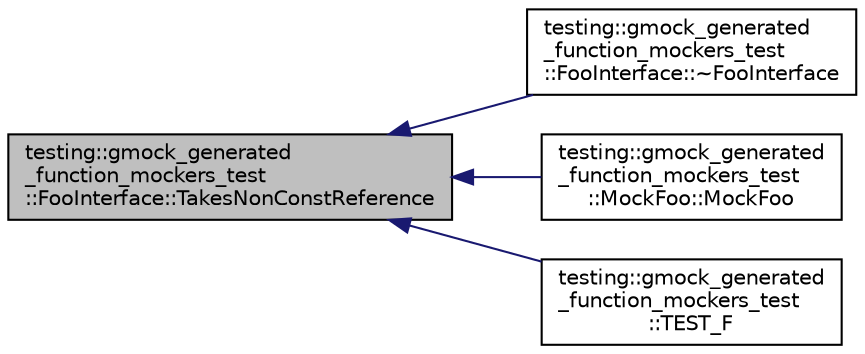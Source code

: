 digraph "testing::gmock_generated_function_mockers_test::FooInterface::TakesNonConstReference"
{
  edge [fontname="Helvetica",fontsize="10",labelfontname="Helvetica",labelfontsize="10"];
  node [fontname="Helvetica",fontsize="10",shape=record];
  rankdir="LR";
  Node62 [label="testing::gmock_generated\l_function_mockers_test\l::FooInterface::TakesNonConstReference",height=0.2,width=0.4,color="black", fillcolor="grey75", style="filled", fontcolor="black"];
  Node62 -> Node63 [dir="back",color="midnightblue",fontsize="10",style="solid",fontname="Helvetica"];
  Node63 [label="testing::gmock_generated\l_function_mockers_test\l::FooInterface::~FooInterface",height=0.2,width=0.4,color="black", fillcolor="white", style="filled",URL="$d3/d8c/classtesting_1_1gmock__generated__function__mockers__test_1_1_foo_interface.html#ad4eb4709c9ae9b1cdaded8d05567cdbb"];
  Node62 -> Node64 [dir="back",color="midnightblue",fontsize="10",style="solid",fontname="Helvetica"];
  Node64 [label="testing::gmock_generated\l_function_mockers_test\l::MockFoo::MockFoo",height=0.2,width=0.4,color="black", fillcolor="white", style="filled",URL="$dc/d07/classtesting_1_1gmock__generated__function__mockers__test_1_1_mock_foo.html#a05d4aeb00d75b5dbf627a5db2c0ada7f"];
  Node62 -> Node65 [dir="back",color="midnightblue",fontsize="10",style="solid",fontname="Helvetica"];
  Node65 [label="testing::gmock_generated\l_function_mockers_test\l::TEST_F",height=0.2,width=0.4,color="black", fillcolor="white", style="filled",URL="$dc/d1b/namespacetesting_1_1gmock__generated__function__mockers__test.html#a852587f21316c0341b60b29d44cd61ea"];
}
